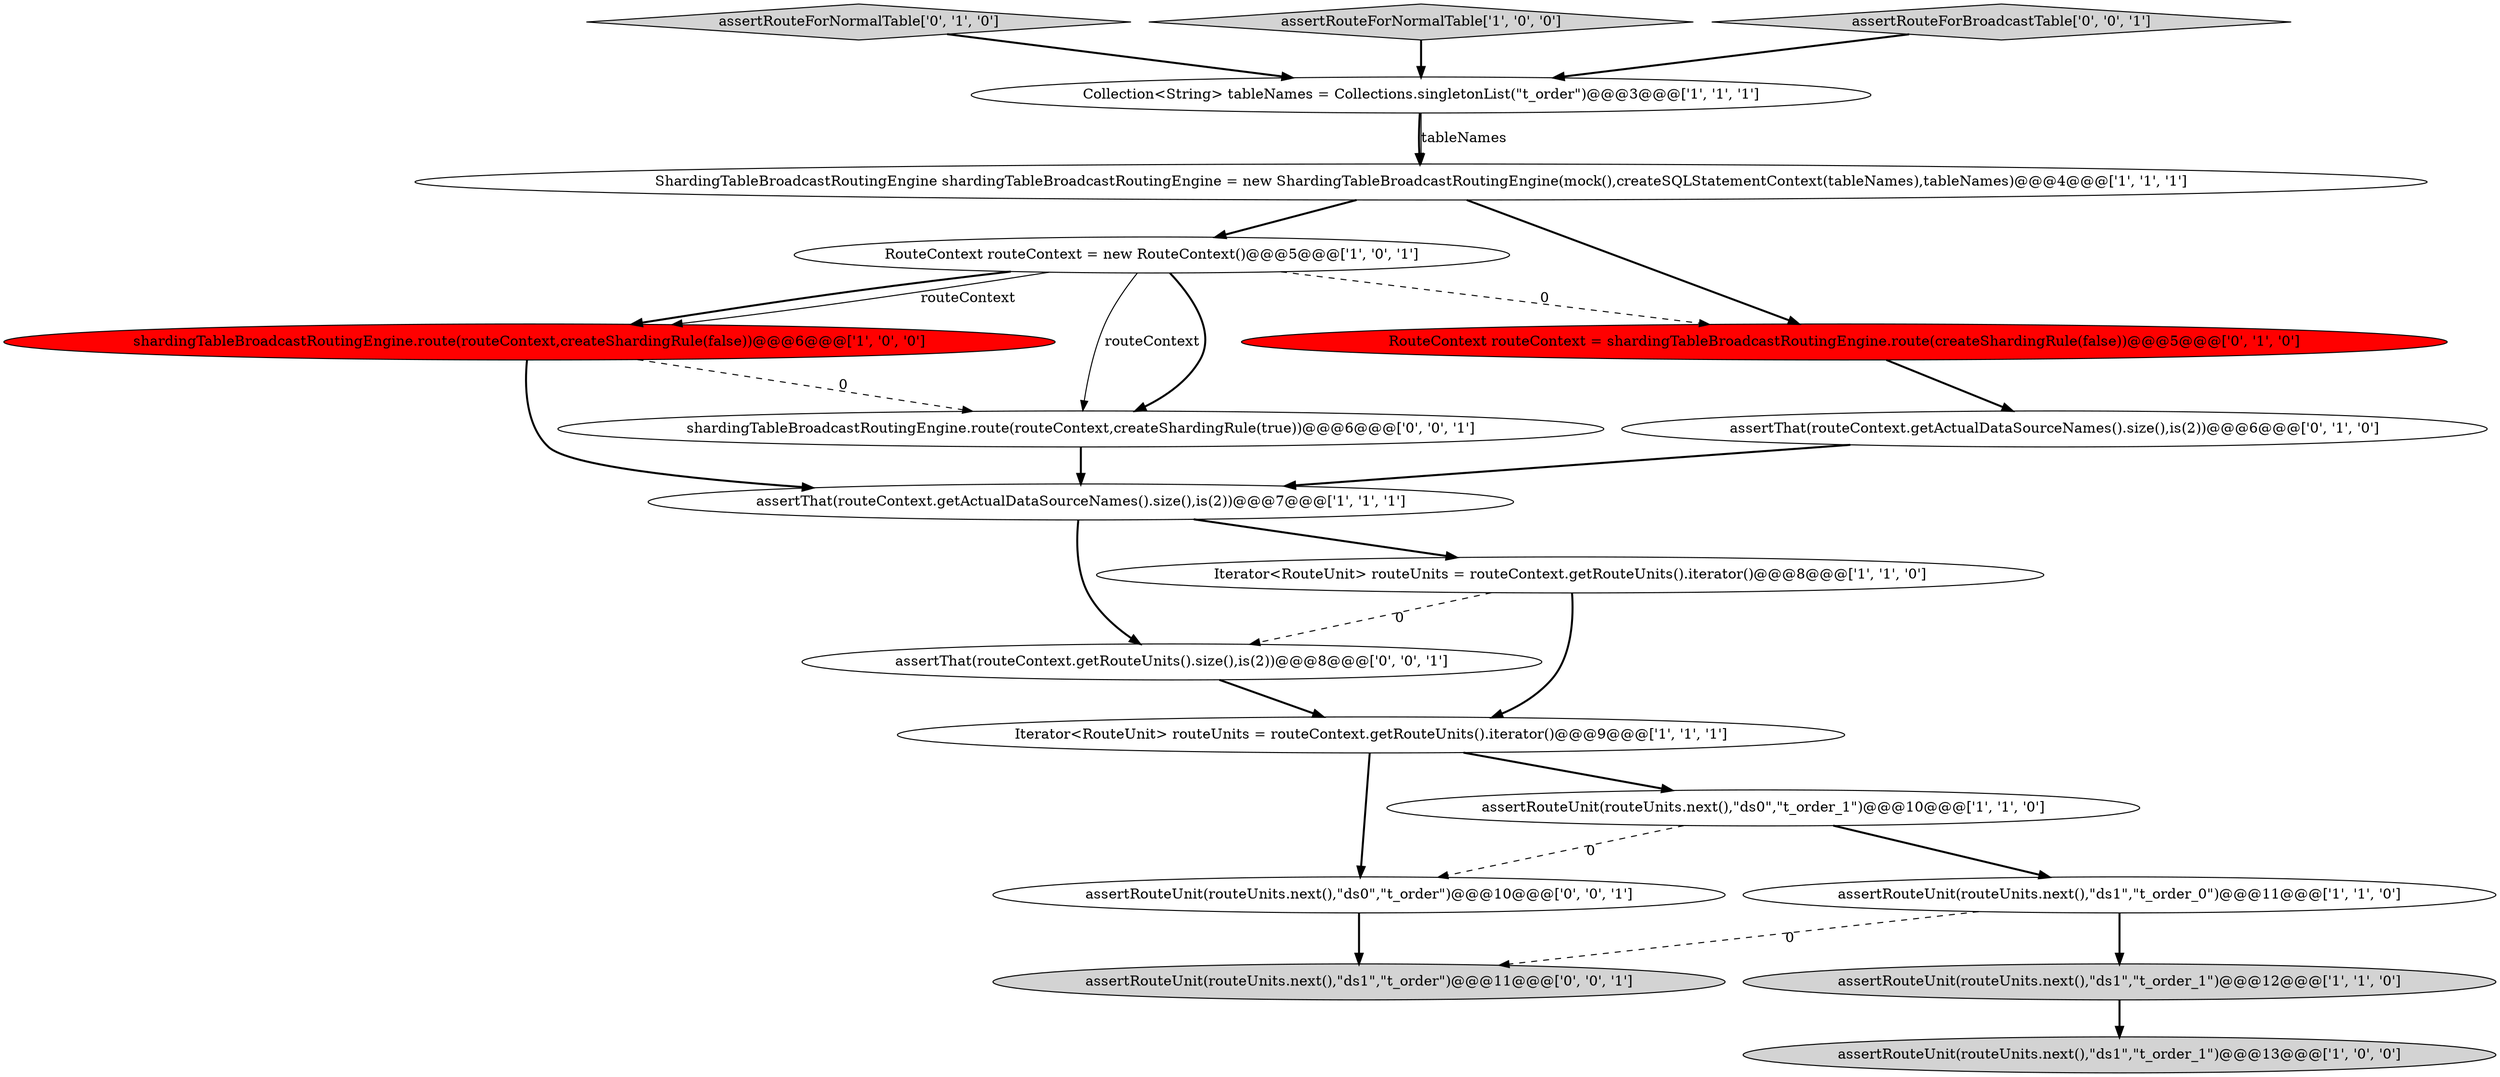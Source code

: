 digraph {
3 [style = filled, label = "Collection<String> tableNames = Collections.singletonList(\"t_order\")@@@3@@@['1', '1', '1']", fillcolor = white, shape = ellipse image = "AAA0AAABBB1BBB"];
4 [style = filled, label = "shardingTableBroadcastRoutingEngine.route(routeContext,createShardingRule(false))@@@6@@@['1', '0', '0']", fillcolor = red, shape = ellipse image = "AAA1AAABBB1BBB"];
7 [style = filled, label = "assertRouteUnit(routeUnits.next(),\"ds1\",\"t_order_1\")@@@12@@@['1', '1', '0']", fillcolor = lightgray, shape = ellipse image = "AAA0AAABBB1BBB"];
17 [style = filled, label = "assertThat(routeContext.getRouteUnits().size(),is(2))@@@8@@@['0', '0', '1']", fillcolor = white, shape = ellipse image = "AAA0AAABBB3BBB"];
6 [style = filled, label = "assertThat(routeContext.getActualDataSourceNames().size(),is(2))@@@7@@@['1', '1', '1']", fillcolor = white, shape = ellipse image = "AAA0AAABBB1BBB"];
2 [style = filled, label = "ShardingTableBroadcastRoutingEngine shardingTableBroadcastRoutingEngine = new ShardingTableBroadcastRoutingEngine(mock(),createSQLStatementContext(tableNames),tableNames)@@@4@@@['1', '1', '1']", fillcolor = white, shape = ellipse image = "AAA0AAABBB1BBB"];
18 [style = filled, label = "shardingTableBroadcastRoutingEngine.route(routeContext,createShardingRule(true))@@@6@@@['0', '0', '1']", fillcolor = white, shape = ellipse image = "AAA0AAABBB3BBB"];
12 [style = filled, label = "assertRouteForNormalTable['0', '1', '0']", fillcolor = lightgray, shape = diamond image = "AAA0AAABBB2BBB"];
19 [style = filled, label = "assertRouteUnit(routeUnits.next(),\"ds0\",\"t_order\")@@@10@@@['0', '0', '1']", fillcolor = white, shape = ellipse image = "AAA0AAABBB3BBB"];
5 [style = filled, label = "assertRouteUnit(routeUnits.next(),\"ds0\",\"t_order_1\")@@@10@@@['1', '1', '0']", fillcolor = white, shape = ellipse image = "AAA0AAABBB1BBB"];
10 [style = filled, label = "assertRouteUnit(routeUnits.next(),\"ds1\",\"t_order_1\")@@@13@@@['1', '0', '0']", fillcolor = lightgray, shape = ellipse image = "AAA0AAABBB1BBB"];
9 [style = filled, label = "RouteContext routeContext = new RouteContext()@@@5@@@['1', '0', '1']", fillcolor = white, shape = ellipse image = "AAA0AAABBB1BBB"];
13 [style = filled, label = "assertThat(routeContext.getActualDataSourceNames().size(),is(2))@@@6@@@['0', '1', '0']", fillcolor = white, shape = ellipse image = "AAA0AAABBB2BBB"];
15 [style = filled, label = "assertRouteUnit(routeUnits.next(),\"ds1\",\"t_order\")@@@11@@@['0', '0', '1']", fillcolor = lightgray, shape = ellipse image = "AAA0AAABBB3BBB"];
0 [style = filled, label = "assertRouteUnit(routeUnits.next(),\"ds1\",\"t_order_0\")@@@11@@@['1', '1', '0']", fillcolor = white, shape = ellipse image = "AAA0AAABBB1BBB"];
1 [style = filled, label = "Iterator<RouteUnit> routeUnits = routeContext.getRouteUnits().iterator()@@@8@@@['1', '1', '0']", fillcolor = white, shape = ellipse image = "AAA0AAABBB1BBB"];
11 [style = filled, label = "Iterator<RouteUnit> routeUnits = routeContext.getRouteUnits().iterator()@@@9@@@['1', '1', '1']", fillcolor = white, shape = ellipse image = "AAA0AAABBB1BBB"];
8 [style = filled, label = "assertRouteForNormalTable['1', '0', '0']", fillcolor = lightgray, shape = diamond image = "AAA0AAABBB1BBB"];
16 [style = filled, label = "assertRouteForBroadcastTable['0', '0', '1']", fillcolor = lightgray, shape = diamond image = "AAA0AAABBB3BBB"];
14 [style = filled, label = "RouteContext routeContext = shardingTableBroadcastRoutingEngine.route(createShardingRule(false))@@@5@@@['0', '1', '0']", fillcolor = red, shape = ellipse image = "AAA1AAABBB2BBB"];
6->17 [style = bold, label=""];
16->3 [style = bold, label=""];
4->18 [style = dashed, label="0"];
4->6 [style = bold, label=""];
7->10 [style = bold, label=""];
9->4 [style = bold, label=""];
8->3 [style = bold, label=""];
0->15 [style = dashed, label="0"];
2->9 [style = bold, label=""];
9->18 [style = solid, label="routeContext"];
11->19 [style = bold, label=""];
1->11 [style = bold, label=""];
0->7 [style = bold, label=""];
6->1 [style = bold, label=""];
11->5 [style = bold, label=""];
1->17 [style = dashed, label="0"];
9->18 [style = bold, label=""];
9->4 [style = solid, label="routeContext"];
9->14 [style = dashed, label="0"];
3->2 [style = bold, label=""];
5->0 [style = bold, label=""];
18->6 [style = bold, label=""];
2->14 [style = bold, label=""];
3->2 [style = solid, label="tableNames"];
12->3 [style = bold, label=""];
14->13 [style = bold, label=""];
13->6 [style = bold, label=""];
19->15 [style = bold, label=""];
5->19 [style = dashed, label="0"];
17->11 [style = bold, label=""];
}
